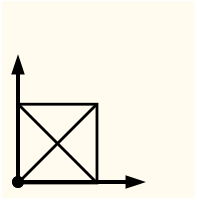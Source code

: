 <mxfile compressed="false" version="15.8.4" type="device">
  <diagram id="oHCXhDEkAE623AvZaujQ" name="Page-1">
    <mxGraphModel dx="229" dy="142" grid="1" gridSize="1.968" guides="1" tooltips="1" connect="1" arrows="1" fold="1" page="1" pageScale="1" pageWidth="413" pageHeight="291" math="0" shadow="0">
      <root>
        <mxCell id="0" />
        <mxCell id="1" parent="0" />
        <mxCell id="xHBzkwErOteEwu96gMb--1" value="" style="rounded=0;whiteSpace=wrap;html=1;fillColor=#fff2cc;gradientDirection=radial;opacity=33;strokeColor=none;recursiveResize=0;expand=0;movable=0;resizable=0;rotatable=0;cloneable=0;deletable=0;allowArrows=0;connectable=0;" parent="1" vertex="1">
          <mxGeometry x="62.99" y="19.68" width="96.46" height="98.43" as="geometry" />
        </mxCell>
        <mxCell id="o_Y75fhzQmK6db3aaqDm-2" value="" style="group;allowArrows=0;dropTarget=0;recursiveResize=0;expand=0;movable=0;resizable=0;rotatable=0;cloneable=0;deletable=0;" parent="1" vertex="1" connectable="0">
          <mxGeometry x="70.87" y="70.862" width="39.37" height="39.37" as="geometry" />
        </mxCell>
        <mxCell id="bYK6aVU1XNhnjMABFUIi-21" value="" style="group;allowArrows=0;dropTarget=0;recursiveResize=0;expand=0;movable=1;resizable=0;rotatable=0;cloneable=0;deletable=0;container=0;" parent="o_Y75fhzQmK6db3aaqDm-2" vertex="1" connectable="0">
          <mxGeometry width="39.37" height="39.37" as="geometry" />
        </mxCell>
        <mxCell id="Fg-nezp1GABccBey752c-1" value="" style="rounded=0;fontFamily=Helvetica;aspect=fixed;fillColor=none;strokeWidth=1.4;recursiveResize=0;expand=0;movable=0;resizable=0;rotatable=0;deletable=0;pointerEvents=0;allowArrows=0;connectable=0;" parent="o_Y75fhzQmK6db3aaqDm-2" vertex="1">
          <mxGeometry width="39.37" height="39.37" as="geometry" />
        </mxCell>
        <mxCell id="bYK6aVU1XNhnjMABFUIi-20" value="" style="group;strokeWidth=1.2;allowArrows=0;recursiveResize=0;expand=0;movable=0;resizable=0;rotatable=0;cloneable=0;deletable=0;container=0;" parent="o_Y75fhzQmK6db3aaqDm-2" vertex="1" connectable="0">
          <mxGeometry x="1.69" y="1.68" width="36" height="36" as="geometry" />
        </mxCell>
        <mxCell id="o_Y75fhzQmK6db3aaqDm-1" value="" style="group;allowArrows=0;dropTarget=0;recursiveResize=0;expand=0;movable=0;resizable=0;rotatable=0;cloneable=0;" parent="o_Y75fhzQmK6db3aaqDm-2" vertex="1" connectable="0">
          <mxGeometry x="0.13" y="0.138" width="39" height="39" as="geometry" />
        </mxCell>
        <mxCell id="bYK6aVU1XNhnjMABFUIi-18" value="" style="endArrow=none;html=1;rounded=0;fontFamily=Helvetica;strokeWidth=1.4;startFill=0;endFill=0;anchorPointDirection=0;bendable=0;movable=0;cloneable=0;deletable=0;" parent="o_Y75fhzQmK6db3aaqDm-1" edge="1">
          <mxGeometry width="50" height="50" relative="1" as="geometry">
            <mxPoint y="39" as="sourcePoint" />
            <mxPoint x="39" as="targetPoint" />
          </mxGeometry>
        </mxCell>
        <mxCell id="bYK6aVU1XNhnjMABFUIi-19" value="" style="endArrow=none;html=1;rounded=0;fontFamily=Helvetica;strokeWidth=1.4;deletable=0;cloneable=0;movable=0;bendable=0;anchorPointDirection=0;endFill=0;startFill=0;" parent="o_Y75fhzQmK6db3aaqDm-1" edge="1">
          <mxGeometry width="50" height="50" relative="1" as="geometry">
            <mxPoint as="sourcePoint" />
            <mxPoint x="39" y="39" as="targetPoint" />
          </mxGeometry>
        </mxCell>
        <mxCell id="o_Y75fhzQmK6db3aaqDm-8" value="" style="group;allowArrows=0;dropTarget=0;recursiveResize=0;expand=0;movable=0;resizable=0;rotatable=0;cloneable=0;deletable=0;" parent="1" vertex="1" connectable="0">
          <mxGeometry x="71" y="47" width="63" height="63" as="geometry" />
        </mxCell>
        <mxCell id="o_Y75fhzQmK6db3aaqDm-3" value="" style="endArrow=blockThin;html=1;rounded=0;strokeWidth=2;startArrow=oval;startFill=1;endFill=1;endSize=4;startSize=4;anchorPointDirection=0;bendable=0;movable=0;cloneable=0;deletable=0;" parent="o_Y75fhzQmK6db3aaqDm-8" edge="1">
          <mxGeometry width="50" height="50" relative="1" as="geometry">
            <mxPoint y="63" as="sourcePoint" />
            <mxPoint x="63" y="63" as="targetPoint" />
          </mxGeometry>
        </mxCell>
        <mxCell id="o_Y75fhzQmK6db3aaqDm-4" value="" style="endArrow=blockThin;html=1;rounded=0;strokeWidth=2;startArrow=oval;startFill=1;endFill=1;endSize=4;startSize=4;anchorPointDirection=0;bendable=0;movable=0;cloneable=0;deletable=0;" parent="o_Y75fhzQmK6db3aaqDm-8" edge="1">
          <mxGeometry width="50" height="50" relative="1" as="geometry">
            <mxPoint y="63" as="sourcePoint" />
            <mxPoint as="targetPoint" />
          </mxGeometry>
        </mxCell>
      </root>
    </mxGraphModel>
  </diagram>
</mxfile>
